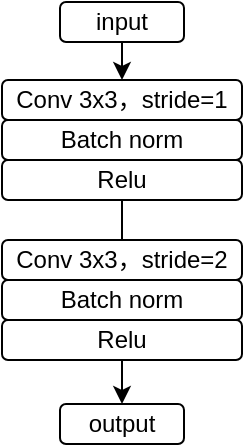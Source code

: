 <mxfile version="21.6.5" type="github">
  <diagram name="Page-1" id="55a83fd1-7818-8e21-69c5-c3457e3827bb">
    <mxGraphModel dx="598" dy="318" grid="0" gridSize="10" guides="1" tooltips="1" connect="1" arrows="1" fold="1" page="1" pageScale="1" pageWidth="1100" pageHeight="850" background="none" math="0" shadow="0">
      <root>
        <mxCell id="0" />
        <mxCell id="1" parent="0" />
        <mxCell id="8FrTbTZE2b99i6v4mtXq-2" value="Conv 3x3，stride=1" style="rounded=1;whiteSpace=wrap;html=1;" vertex="1" parent="1">
          <mxGeometry x="490" y="230" width="120" height="20" as="geometry" />
        </mxCell>
        <mxCell id="8FrTbTZE2b99i6v4mtXq-6" value="Batch norm" style="rounded=1;whiteSpace=wrap;html=1;" vertex="1" parent="1">
          <mxGeometry x="490" y="250" width="120" height="20" as="geometry" />
        </mxCell>
        <mxCell id="8FrTbTZE2b99i6v4mtXq-7" value="Relu" style="rounded=1;whiteSpace=wrap;html=1;" vertex="1" parent="1">
          <mxGeometry x="490" y="270" width="120" height="20" as="geometry" />
        </mxCell>
        <mxCell id="8FrTbTZE2b99i6v4mtXq-8" value="Conv 3x3，stride=2" style="rounded=1;whiteSpace=wrap;html=1;" vertex="1" parent="1">
          <mxGeometry x="490" y="310" width="120" height="20" as="geometry" />
        </mxCell>
        <mxCell id="8FrTbTZE2b99i6v4mtXq-9" value="Batch norm" style="rounded=1;whiteSpace=wrap;html=1;" vertex="1" parent="1">
          <mxGeometry x="490" y="330" width="120" height="20" as="geometry" />
        </mxCell>
        <mxCell id="8FrTbTZE2b99i6v4mtXq-10" value="Relu" style="rounded=1;whiteSpace=wrap;html=1;" vertex="1" parent="1">
          <mxGeometry x="490" y="350" width="120" height="20" as="geometry" />
        </mxCell>
        <mxCell id="8FrTbTZE2b99i6v4mtXq-13" value="" style="endArrow=none;html=1;rounded=0;exitX=0.5;exitY=0;exitDx=0;exitDy=0;entryX=0.5;entryY=1;entryDx=0;entryDy=0;" edge="1" parent="1" source="8FrTbTZE2b99i6v4mtXq-8" target="8FrTbTZE2b99i6v4mtXq-7">
          <mxGeometry width="50" height="50" relative="1" as="geometry">
            <mxPoint x="520" y="280" as="sourcePoint" />
            <mxPoint x="570" y="230" as="targetPoint" />
          </mxGeometry>
        </mxCell>
        <mxCell id="8FrTbTZE2b99i6v4mtXq-15" value="" style="endArrow=classic;html=1;rounded=0;exitX=0.5;exitY=1;exitDx=0;exitDy=0;entryX=0.5;entryY=0;entryDx=0;entryDy=0;" edge="1" parent="1" source="8FrTbTZE2b99i6v4mtXq-10" target="8FrTbTZE2b99i6v4mtXq-17">
          <mxGeometry width="50" height="50" relative="1" as="geometry">
            <mxPoint x="320" y="330" as="sourcePoint" />
            <mxPoint x="550" y="400" as="targetPoint" />
          </mxGeometry>
        </mxCell>
        <mxCell id="8FrTbTZE2b99i6v4mtXq-17" value="output" style="rounded=1;whiteSpace=wrap;html=1;" vertex="1" parent="1">
          <mxGeometry x="519" y="392" width="62" height="20" as="geometry" />
        </mxCell>
        <mxCell id="8FrTbTZE2b99i6v4mtXq-22" style="edgeStyle=orthogonalEdgeStyle;rounded=0;orthogonalLoop=1;jettySize=auto;html=1;exitX=0.5;exitY=1;exitDx=0;exitDy=0;entryX=0.5;entryY=0;entryDx=0;entryDy=0;" edge="1" parent="1" source="8FrTbTZE2b99i6v4mtXq-18" target="8FrTbTZE2b99i6v4mtXq-2">
          <mxGeometry relative="1" as="geometry" />
        </mxCell>
        <mxCell id="8FrTbTZE2b99i6v4mtXq-18" value="input" style="rounded=1;whiteSpace=wrap;html=1;" vertex="1" parent="1">
          <mxGeometry x="519" y="191" width="62" height="20" as="geometry" />
        </mxCell>
      </root>
    </mxGraphModel>
  </diagram>
</mxfile>
